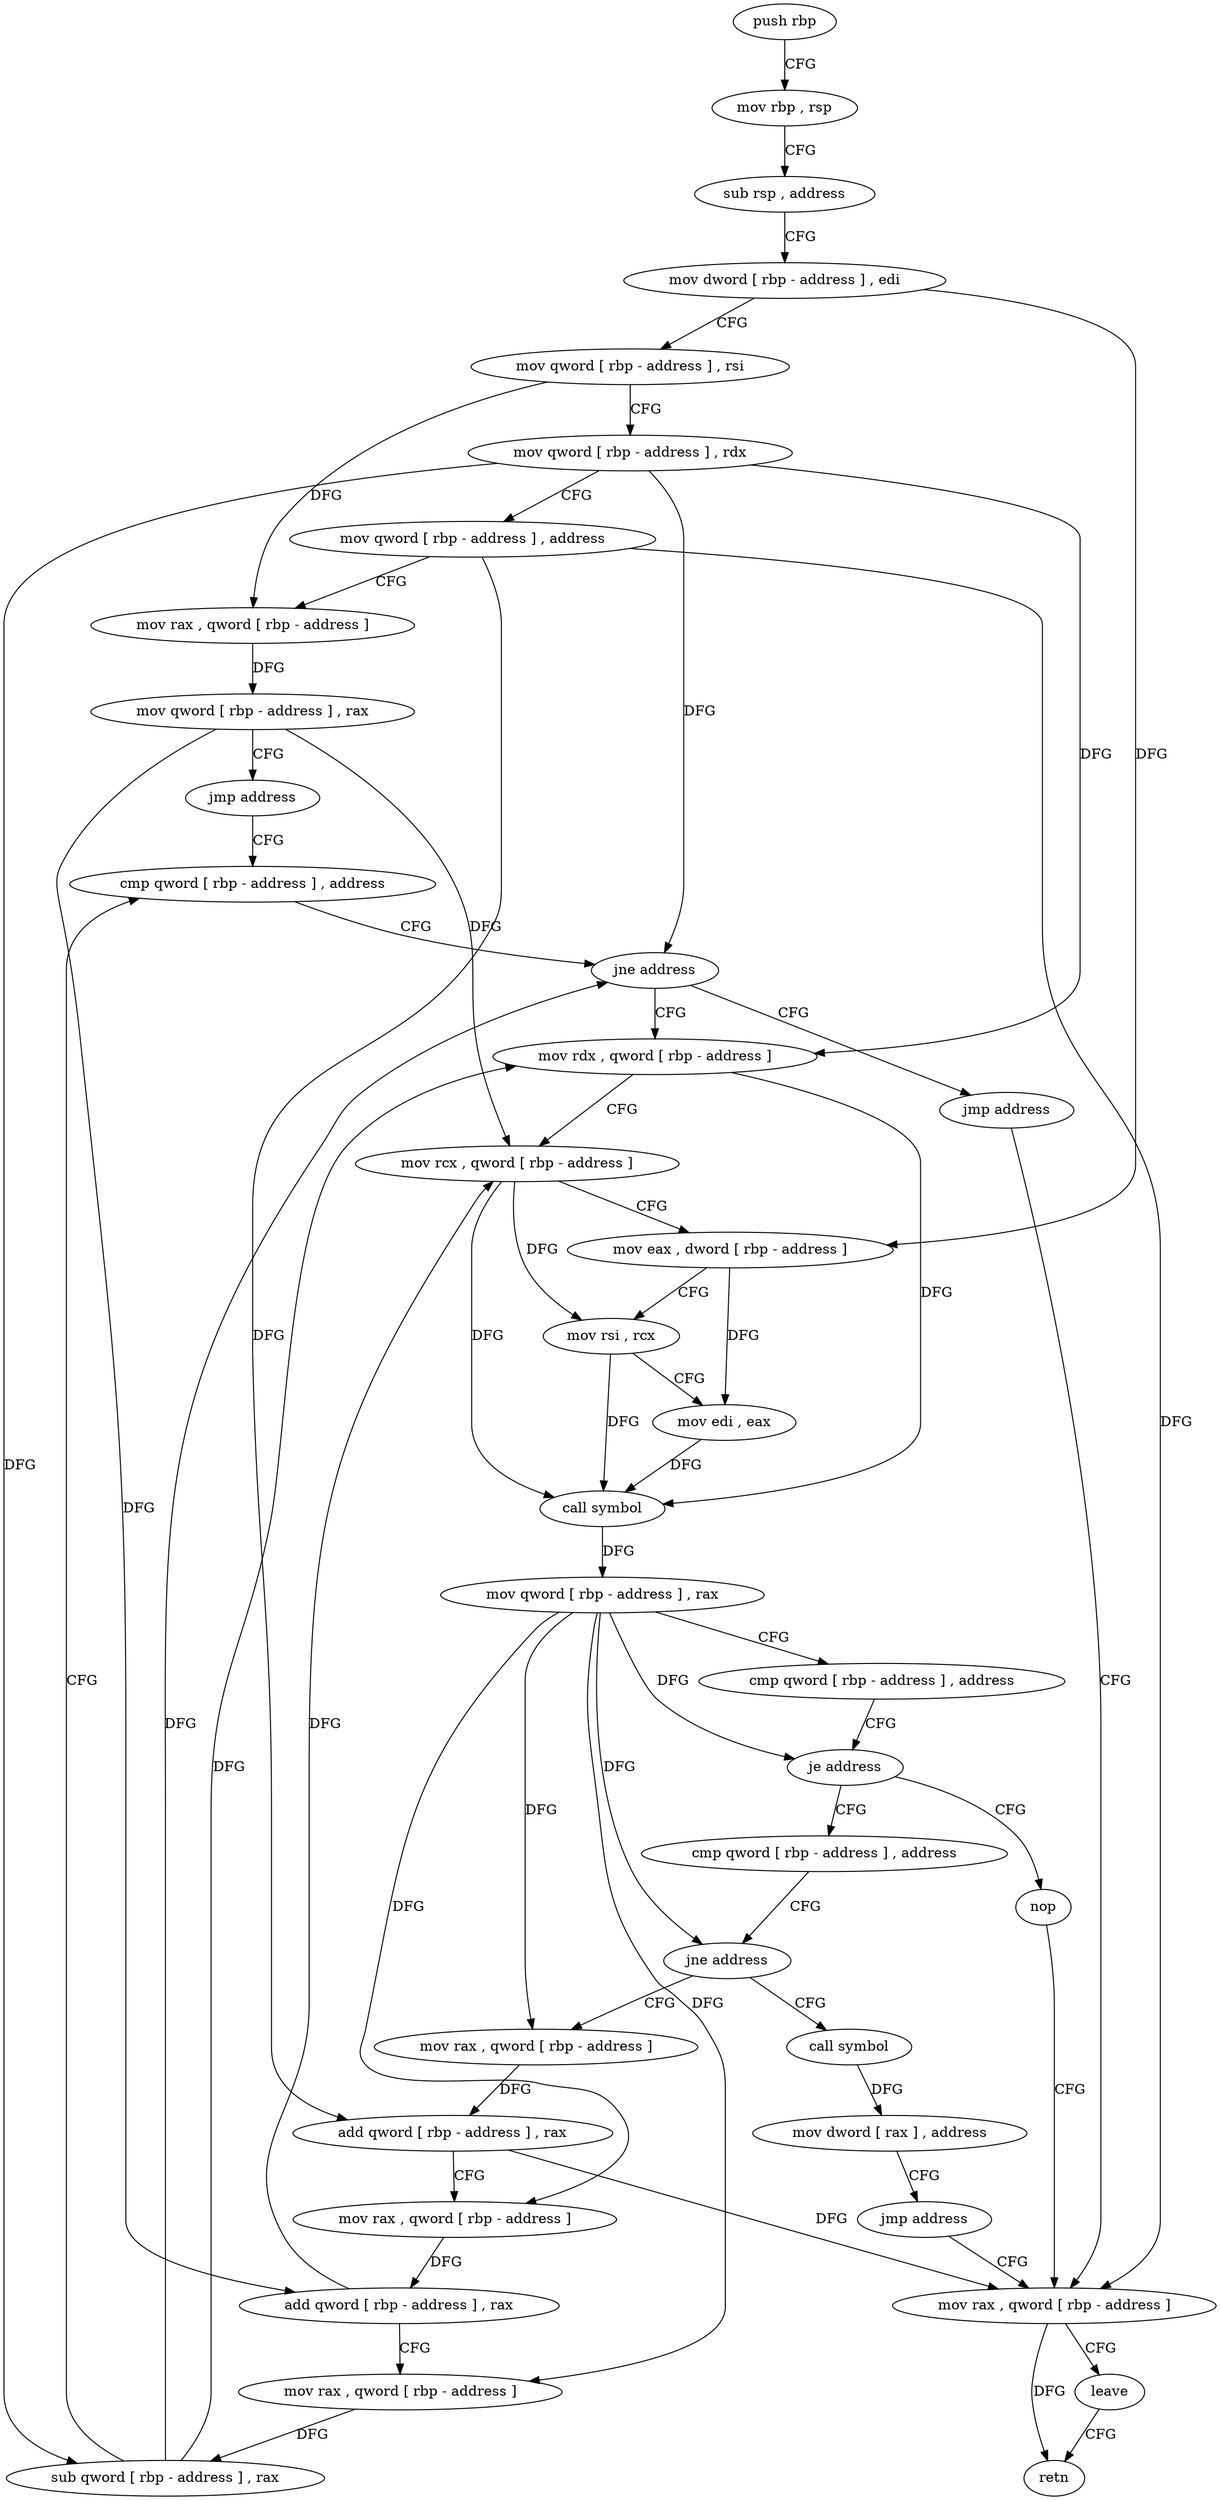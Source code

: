 digraph "func" {
"215385" [label = "push rbp" ]
"215386" [label = "mov rbp , rsp" ]
"215389" [label = "sub rsp , address" ]
"215393" [label = "mov dword [ rbp - address ] , edi" ]
"215396" [label = "mov qword [ rbp - address ] , rsi" ]
"215400" [label = "mov qword [ rbp - address ] , rdx" ]
"215404" [label = "mov qword [ rbp - address ] , address" ]
"215412" [label = "mov rax , qword [ rbp - address ]" ]
"215416" [label = "mov qword [ rbp - address ] , rax" ]
"215420" [label = "jmp address" ]
"215498" [label = "cmp qword [ rbp - address ] , address" ]
"215503" [label = "jne address" ]
"215422" [label = "mov rdx , qword [ rbp - address ]" ]
"215505" [label = "jmp address" ]
"215426" [label = "mov rcx , qword [ rbp - address ]" ]
"215430" [label = "mov eax , dword [ rbp - address ]" ]
"215433" [label = "mov rsi , rcx" ]
"215436" [label = "mov edi , eax" ]
"215438" [label = "call symbol" ]
"215443" [label = "mov qword [ rbp - address ] , rax" ]
"215447" [label = "cmp qword [ rbp - address ] , address" ]
"215452" [label = "je address" ]
"215507" [label = "nop" ]
"215454" [label = "cmp qword [ rbp - address ] , address" ]
"215508" [label = "mov rax , qword [ rbp - address ]" ]
"215459" [label = "jne address" ]
"215474" [label = "mov rax , qword [ rbp - address ]" ]
"215461" [label = "call symbol" ]
"215512" [label = "leave" ]
"215513" [label = "retn" ]
"215478" [label = "add qword [ rbp - address ] , rax" ]
"215482" [label = "mov rax , qword [ rbp - address ]" ]
"215486" [label = "add qword [ rbp - address ] , rax" ]
"215490" [label = "mov rax , qword [ rbp - address ]" ]
"215494" [label = "sub qword [ rbp - address ] , rax" ]
"215466" [label = "mov dword [ rax ] , address" ]
"215472" [label = "jmp address" ]
"215385" -> "215386" [ label = "CFG" ]
"215386" -> "215389" [ label = "CFG" ]
"215389" -> "215393" [ label = "CFG" ]
"215393" -> "215396" [ label = "CFG" ]
"215393" -> "215430" [ label = "DFG" ]
"215396" -> "215400" [ label = "CFG" ]
"215396" -> "215412" [ label = "DFG" ]
"215400" -> "215404" [ label = "CFG" ]
"215400" -> "215503" [ label = "DFG" ]
"215400" -> "215422" [ label = "DFG" ]
"215400" -> "215494" [ label = "DFG" ]
"215404" -> "215412" [ label = "CFG" ]
"215404" -> "215508" [ label = "DFG" ]
"215404" -> "215478" [ label = "DFG" ]
"215412" -> "215416" [ label = "DFG" ]
"215416" -> "215420" [ label = "CFG" ]
"215416" -> "215426" [ label = "DFG" ]
"215416" -> "215486" [ label = "DFG" ]
"215420" -> "215498" [ label = "CFG" ]
"215498" -> "215503" [ label = "CFG" ]
"215503" -> "215422" [ label = "CFG" ]
"215503" -> "215505" [ label = "CFG" ]
"215422" -> "215426" [ label = "CFG" ]
"215422" -> "215438" [ label = "DFG" ]
"215505" -> "215508" [ label = "CFG" ]
"215426" -> "215430" [ label = "CFG" ]
"215426" -> "215433" [ label = "DFG" ]
"215426" -> "215438" [ label = "DFG" ]
"215430" -> "215433" [ label = "CFG" ]
"215430" -> "215436" [ label = "DFG" ]
"215433" -> "215436" [ label = "CFG" ]
"215433" -> "215438" [ label = "DFG" ]
"215436" -> "215438" [ label = "DFG" ]
"215438" -> "215443" [ label = "DFG" ]
"215443" -> "215447" [ label = "CFG" ]
"215443" -> "215452" [ label = "DFG" ]
"215443" -> "215459" [ label = "DFG" ]
"215443" -> "215474" [ label = "DFG" ]
"215443" -> "215482" [ label = "DFG" ]
"215443" -> "215490" [ label = "DFG" ]
"215447" -> "215452" [ label = "CFG" ]
"215452" -> "215507" [ label = "CFG" ]
"215452" -> "215454" [ label = "CFG" ]
"215507" -> "215508" [ label = "CFG" ]
"215454" -> "215459" [ label = "CFG" ]
"215508" -> "215512" [ label = "CFG" ]
"215508" -> "215513" [ label = "DFG" ]
"215459" -> "215474" [ label = "CFG" ]
"215459" -> "215461" [ label = "CFG" ]
"215474" -> "215478" [ label = "DFG" ]
"215461" -> "215466" [ label = "DFG" ]
"215512" -> "215513" [ label = "CFG" ]
"215478" -> "215482" [ label = "CFG" ]
"215478" -> "215508" [ label = "DFG" ]
"215482" -> "215486" [ label = "DFG" ]
"215486" -> "215490" [ label = "CFG" ]
"215486" -> "215426" [ label = "DFG" ]
"215490" -> "215494" [ label = "DFG" ]
"215494" -> "215498" [ label = "CFG" ]
"215494" -> "215503" [ label = "DFG" ]
"215494" -> "215422" [ label = "DFG" ]
"215466" -> "215472" [ label = "CFG" ]
"215472" -> "215508" [ label = "CFG" ]
}
